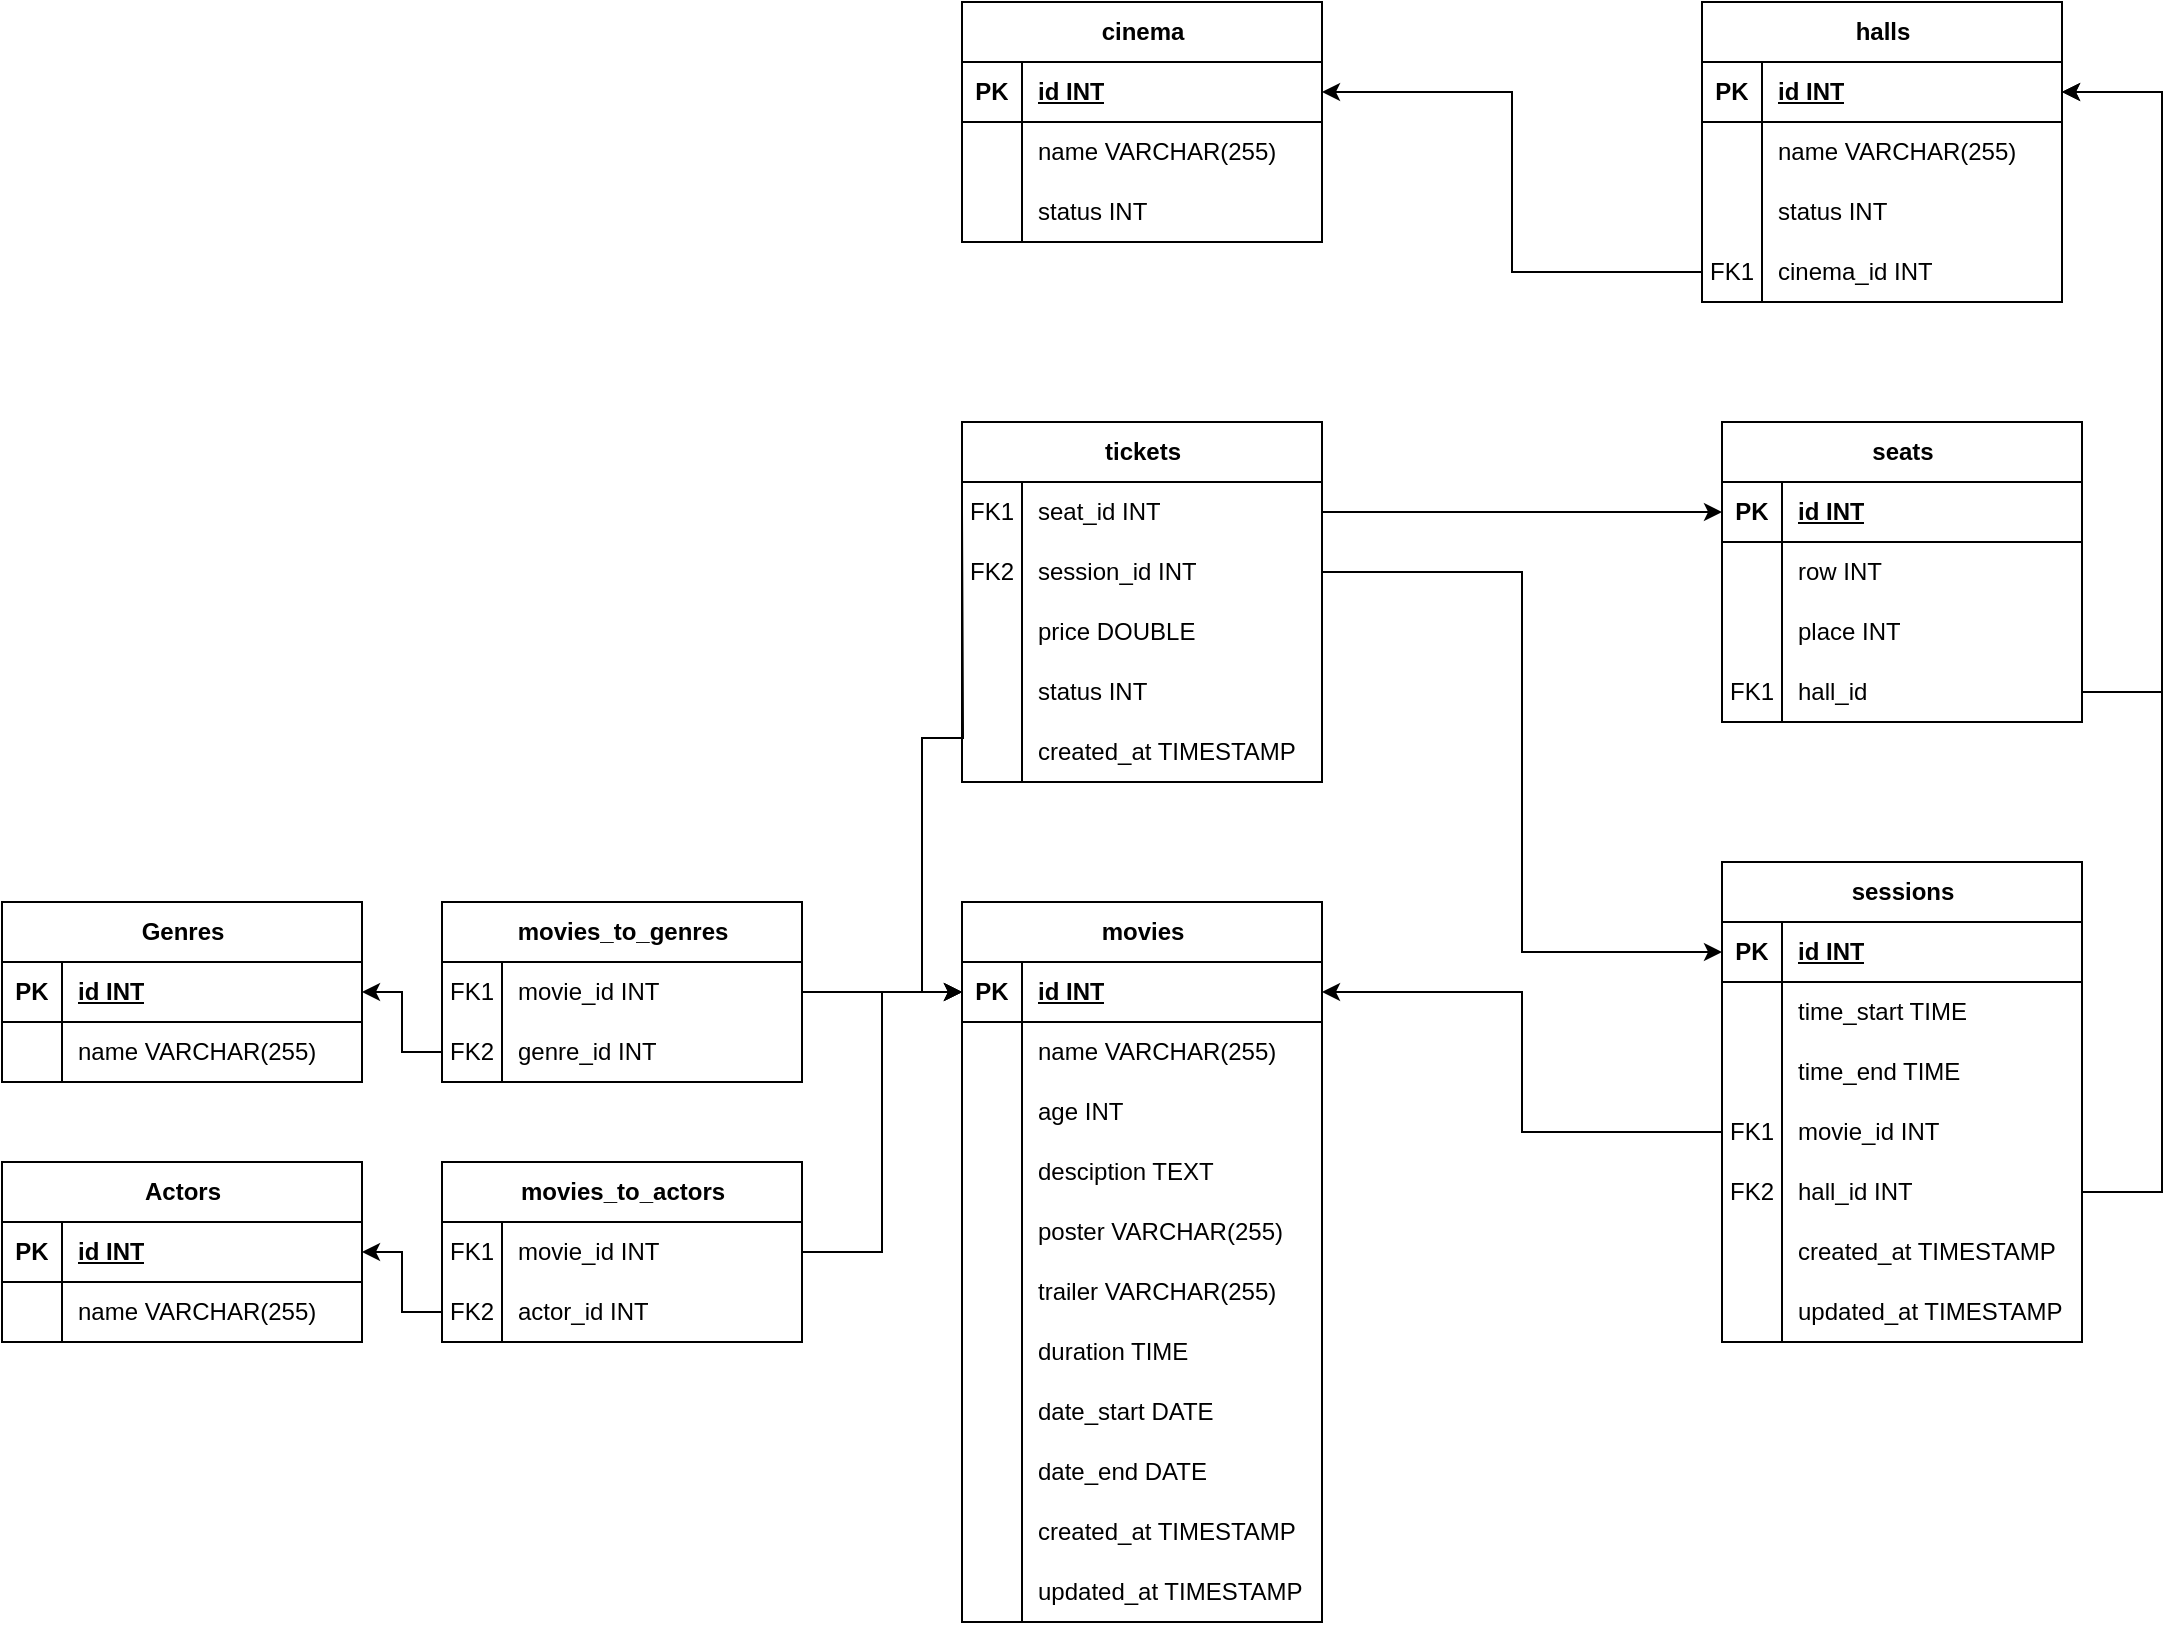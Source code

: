 <mxfile version="21.7.5" type="device">
  <diagram name="Страница 1" id="H0pxvTWZr0p7BJAflGOm">
    <mxGraphModel dx="2803" dy="688" grid="1" gridSize="10" guides="1" tooltips="1" connect="1" arrows="1" fold="1" page="1" pageScale="1" pageWidth="827" pageHeight="1169" math="0" shadow="0">
      <root>
        <mxCell id="0" />
        <mxCell id="1" parent="0" />
        <mxCell id="AHKOLOfcqZl4ls8U4a3l-12" value="movies" style="shape=table;startSize=30;container=1;collapsible=1;childLayout=tableLayout;fixedRows=1;rowLines=0;fontStyle=1;align=center;resizeLast=1;html=1;" parent="1" vertex="1">
          <mxGeometry x="-530" y="500" width="180" height="360" as="geometry" />
        </mxCell>
        <mxCell id="AHKOLOfcqZl4ls8U4a3l-13" value="" style="shape=tableRow;horizontal=0;startSize=0;swimlaneHead=0;swimlaneBody=0;fillColor=none;collapsible=0;dropTarget=0;points=[[0,0.5],[1,0.5]];portConstraint=eastwest;top=0;left=0;right=0;bottom=1;" parent="AHKOLOfcqZl4ls8U4a3l-12" vertex="1">
          <mxGeometry y="30" width="180" height="30" as="geometry" />
        </mxCell>
        <mxCell id="AHKOLOfcqZl4ls8U4a3l-14" value="PK" style="shape=partialRectangle;connectable=0;fillColor=none;top=0;left=0;bottom=0;right=0;fontStyle=1;overflow=hidden;whiteSpace=wrap;html=1;" parent="AHKOLOfcqZl4ls8U4a3l-13" vertex="1">
          <mxGeometry width="30" height="30" as="geometry">
            <mxRectangle width="30" height="30" as="alternateBounds" />
          </mxGeometry>
        </mxCell>
        <mxCell id="AHKOLOfcqZl4ls8U4a3l-15" value="id&amp;nbsp;INT" style="shape=partialRectangle;connectable=0;fillColor=none;top=0;left=0;bottom=0;right=0;align=left;spacingLeft=6;fontStyle=5;overflow=hidden;whiteSpace=wrap;html=1;" parent="AHKOLOfcqZl4ls8U4a3l-13" vertex="1">
          <mxGeometry x="30" width="150" height="30" as="geometry">
            <mxRectangle width="150" height="30" as="alternateBounds" />
          </mxGeometry>
        </mxCell>
        <mxCell id="AHKOLOfcqZl4ls8U4a3l-16" value="" style="shape=tableRow;horizontal=0;startSize=0;swimlaneHead=0;swimlaneBody=0;fillColor=none;collapsible=0;dropTarget=0;points=[[0,0.5],[1,0.5]];portConstraint=eastwest;top=0;left=0;right=0;bottom=0;" parent="AHKOLOfcqZl4ls8U4a3l-12" vertex="1">
          <mxGeometry y="60" width="180" height="30" as="geometry" />
        </mxCell>
        <mxCell id="AHKOLOfcqZl4ls8U4a3l-17" value="" style="shape=partialRectangle;connectable=0;fillColor=none;top=0;left=0;bottom=0;right=0;editable=1;overflow=hidden;whiteSpace=wrap;html=1;" parent="AHKOLOfcqZl4ls8U4a3l-16" vertex="1">
          <mxGeometry width="30" height="30" as="geometry">
            <mxRectangle width="30" height="30" as="alternateBounds" />
          </mxGeometry>
        </mxCell>
        <mxCell id="AHKOLOfcqZl4ls8U4a3l-18" value="name VARCHAR(255)" style="shape=partialRectangle;connectable=0;fillColor=none;top=0;left=0;bottom=0;right=0;align=left;spacingLeft=6;overflow=hidden;whiteSpace=wrap;html=1;" parent="AHKOLOfcqZl4ls8U4a3l-16" vertex="1">
          <mxGeometry x="30" width="150" height="30" as="geometry">
            <mxRectangle width="150" height="30" as="alternateBounds" />
          </mxGeometry>
        </mxCell>
        <mxCell id="AHKOLOfcqZl4ls8U4a3l-217" value="" style="shape=tableRow;horizontal=0;startSize=0;swimlaneHead=0;swimlaneBody=0;fillColor=none;collapsible=0;dropTarget=0;points=[[0,0.5],[1,0.5]];portConstraint=eastwest;top=0;left=0;right=0;bottom=0;" parent="AHKOLOfcqZl4ls8U4a3l-12" vertex="1">
          <mxGeometry y="90" width="180" height="30" as="geometry" />
        </mxCell>
        <mxCell id="AHKOLOfcqZl4ls8U4a3l-218" value="" style="shape=partialRectangle;connectable=0;fillColor=none;top=0;left=0;bottom=0;right=0;editable=1;overflow=hidden;whiteSpace=wrap;html=1;" parent="AHKOLOfcqZl4ls8U4a3l-217" vertex="1">
          <mxGeometry width="30" height="30" as="geometry">
            <mxRectangle width="30" height="30" as="alternateBounds" />
          </mxGeometry>
        </mxCell>
        <mxCell id="AHKOLOfcqZl4ls8U4a3l-219" value="age INT" style="shape=partialRectangle;connectable=0;fillColor=none;top=0;left=0;bottom=0;right=0;align=left;spacingLeft=6;overflow=hidden;whiteSpace=wrap;html=1;" parent="AHKOLOfcqZl4ls8U4a3l-217" vertex="1">
          <mxGeometry x="30" width="150" height="30" as="geometry">
            <mxRectangle width="150" height="30" as="alternateBounds" />
          </mxGeometry>
        </mxCell>
        <mxCell id="AHKOLOfcqZl4ls8U4a3l-19" value="" style="shape=tableRow;horizontal=0;startSize=0;swimlaneHead=0;swimlaneBody=0;fillColor=none;collapsible=0;dropTarget=0;points=[[0,0.5],[1,0.5]];portConstraint=eastwest;top=0;left=0;right=0;bottom=0;" parent="AHKOLOfcqZl4ls8U4a3l-12" vertex="1">
          <mxGeometry y="120" width="180" height="30" as="geometry" />
        </mxCell>
        <mxCell id="AHKOLOfcqZl4ls8U4a3l-20" value="" style="shape=partialRectangle;connectable=0;fillColor=none;top=0;left=0;bottom=0;right=0;editable=1;overflow=hidden;whiteSpace=wrap;html=1;" parent="AHKOLOfcqZl4ls8U4a3l-19" vertex="1">
          <mxGeometry width="30" height="30" as="geometry">
            <mxRectangle width="30" height="30" as="alternateBounds" />
          </mxGeometry>
        </mxCell>
        <mxCell id="AHKOLOfcqZl4ls8U4a3l-21" value="desciption TEXT" style="shape=partialRectangle;connectable=0;fillColor=none;top=0;left=0;bottom=0;right=0;align=left;spacingLeft=6;overflow=hidden;whiteSpace=wrap;html=1;" parent="AHKOLOfcqZl4ls8U4a3l-19" vertex="1">
          <mxGeometry x="30" width="150" height="30" as="geometry">
            <mxRectangle width="150" height="30" as="alternateBounds" />
          </mxGeometry>
        </mxCell>
        <mxCell id="AHKOLOfcqZl4ls8U4a3l-326" value="" style="shape=tableRow;horizontal=0;startSize=0;swimlaneHead=0;swimlaneBody=0;fillColor=none;collapsible=0;dropTarget=0;points=[[0,0.5],[1,0.5]];portConstraint=eastwest;top=0;left=0;right=0;bottom=0;" parent="AHKOLOfcqZl4ls8U4a3l-12" vertex="1">
          <mxGeometry y="150" width="180" height="30" as="geometry" />
        </mxCell>
        <mxCell id="AHKOLOfcqZl4ls8U4a3l-327" value="" style="shape=partialRectangle;connectable=0;fillColor=none;top=0;left=0;bottom=0;right=0;editable=1;overflow=hidden;whiteSpace=wrap;html=1;" parent="AHKOLOfcqZl4ls8U4a3l-326" vertex="1">
          <mxGeometry width="30" height="30" as="geometry">
            <mxRectangle width="30" height="30" as="alternateBounds" />
          </mxGeometry>
        </mxCell>
        <mxCell id="AHKOLOfcqZl4ls8U4a3l-328" value="poster VARCHAR(255)" style="shape=partialRectangle;connectable=0;fillColor=none;top=0;left=0;bottom=0;right=0;align=left;spacingLeft=6;overflow=hidden;whiteSpace=wrap;html=1;" parent="AHKOLOfcqZl4ls8U4a3l-326" vertex="1">
          <mxGeometry x="30" width="150" height="30" as="geometry">
            <mxRectangle width="150" height="30" as="alternateBounds" />
          </mxGeometry>
        </mxCell>
        <mxCell id="AHKOLOfcqZl4ls8U4a3l-329" value="" style="shape=tableRow;horizontal=0;startSize=0;swimlaneHead=0;swimlaneBody=0;fillColor=none;collapsible=0;dropTarget=0;points=[[0,0.5],[1,0.5]];portConstraint=eastwest;top=0;left=0;right=0;bottom=0;" parent="AHKOLOfcqZl4ls8U4a3l-12" vertex="1">
          <mxGeometry y="180" width="180" height="30" as="geometry" />
        </mxCell>
        <mxCell id="AHKOLOfcqZl4ls8U4a3l-330" value="" style="shape=partialRectangle;connectable=0;fillColor=none;top=0;left=0;bottom=0;right=0;editable=1;overflow=hidden;whiteSpace=wrap;html=1;" parent="AHKOLOfcqZl4ls8U4a3l-329" vertex="1">
          <mxGeometry width="30" height="30" as="geometry">
            <mxRectangle width="30" height="30" as="alternateBounds" />
          </mxGeometry>
        </mxCell>
        <mxCell id="AHKOLOfcqZl4ls8U4a3l-331" value="trailer VARCHAR(255)" style="shape=partialRectangle;connectable=0;fillColor=none;top=0;left=0;bottom=0;right=0;align=left;spacingLeft=6;overflow=hidden;whiteSpace=wrap;html=1;" parent="AHKOLOfcqZl4ls8U4a3l-329" vertex="1">
          <mxGeometry x="30" width="150" height="30" as="geometry">
            <mxRectangle width="150" height="30" as="alternateBounds" />
          </mxGeometry>
        </mxCell>
        <mxCell id="AHKOLOfcqZl4ls8U4a3l-116" value="" style="shape=tableRow;horizontal=0;startSize=0;swimlaneHead=0;swimlaneBody=0;fillColor=none;collapsible=0;dropTarget=0;points=[[0,0.5],[1,0.5]];portConstraint=eastwest;top=0;left=0;right=0;bottom=0;" parent="AHKOLOfcqZl4ls8U4a3l-12" vertex="1">
          <mxGeometry y="210" width="180" height="30" as="geometry" />
        </mxCell>
        <mxCell id="AHKOLOfcqZl4ls8U4a3l-117" value="" style="shape=partialRectangle;connectable=0;fillColor=none;top=0;left=0;bottom=0;right=0;editable=1;overflow=hidden;whiteSpace=wrap;html=1;" parent="AHKOLOfcqZl4ls8U4a3l-116" vertex="1">
          <mxGeometry width="30" height="30" as="geometry">
            <mxRectangle width="30" height="30" as="alternateBounds" />
          </mxGeometry>
        </mxCell>
        <mxCell id="AHKOLOfcqZl4ls8U4a3l-118" value="duration TIME" style="shape=partialRectangle;connectable=0;fillColor=none;top=0;left=0;bottom=0;right=0;align=left;spacingLeft=6;overflow=hidden;whiteSpace=wrap;html=1;" parent="AHKOLOfcqZl4ls8U4a3l-116" vertex="1">
          <mxGeometry x="30" width="150" height="30" as="geometry">
            <mxRectangle width="150" height="30" as="alternateBounds" />
          </mxGeometry>
        </mxCell>
        <mxCell id="AHKOLOfcqZl4ls8U4a3l-119" value="" style="shape=tableRow;horizontal=0;startSize=0;swimlaneHead=0;swimlaneBody=0;fillColor=none;collapsible=0;dropTarget=0;points=[[0,0.5],[1,0.5]];portConstraint=eastwest;top=0;left=0;right=0;bottom=0;" parent="AHKOLOfcqZl4ls8U4a3l-12" vertex="1">
          <mxGeometry y="240" width="180" height="30" as="geometry" />
        </mxCell>
        <mxCell id="AHKOLOfcqZl4ls8U4a3l-120" value="" style="shape=partialRectangle;connectable=0;fillColor=none;top=0;left=0;bottom=0;right=0;editable=1;overflow=hidden;whiteSpace=wrap;html=1;" parent="AHKOLOfcqZl4ls8U4a3l-119" vertex="1">
          <mxGeometry width="30" height="30" as="geometry">
            <mxRectangle width="30" height="30" as="alternateBounds" />
          </mxGeometry>
        </mxCell>
        <mxCell id="AHKOLOfcqZl4ls8U4a3l-121" value="date_start DATE" style="shape=partialRectangle;connectable=0;fillColor=none;top=0;left=0;bottom=0;right=0;align=left;spacingLeft=6;overflow=hidden;whiteSpace=wrap;html=1;" parent="AHKOLOfcqZl4ls8U4a3l-119" vertex="1">
          <mxGeometry x="30" width="150" height="30" as="geometry">
            <mxRectangle width="150" height="30" as="alternateBounds" />
          </mxGeometry>
        </mxCell>
        <mxCell id="AHKOLOfcqZl4ls8U4a3l-180" value="" style="shape=tableRow;horizontal=0;startSize=0;swimlaneHead=0;swimlaneBody=0;fillColor=none;collapsible=0;dropTarget=0;points=[[0,0.5],[1,0.5]];portConstraint=eastwest;top=0;left=0;right=0;bottom=0;" parent="AHKOLOfcqZl4ls8U4a3l-12" vertex="1">
          <mxGeometry y="270" width="180" height="30" as="geometry" />
        </mxCell>
        <mxCell id="AHKOLOfcqZl4ls8U4a3l-181" value="" style="shape=partialRectangle;connectable=0;fillColor=none;top=0;left=0;bottom=0;right=0;editable=1;overflow=hidden;whiteSpace=wrap;html=1;" parent="AHKOLOfcqZl4ls8U4a3l-180" vertex="1">
          <mxGeometry width="30" height="30" as="geometry">
            <mxRectangle width="30" height="30" as="alternateBounds" />
          </mxGeometry>
        </mxCell>
        <mxCell id="AHKOLOfcqZl4ls8U4a3l-182" value="date_end DATE" style="shape=partialRectangle;connectable=0;fillColor=none;top=0;left=0;bottom=0;right=0;align=left;spacingLeft=6;overflow=hidden;whiteSpace=wrap;html=1;" parent="AHKOLOfcqZl4ls8U4a3l-180" vertex="1">
          <mxGeometry x="30" width="150" height="30" as="geometry">
            <mxRectangle width="150" height="30" as="alternateBounds" />
          </mxGeometry>
        </mxCell>
        <mxCell id="AHKOLOfcqZl4ls8U4a3l-255" value="" style="shape=tableRow;horizontal=0;startSize=0;swimlaneHead=0;swimlaneBody=0;fillColor=none;collapsible=0;dropTarget=0;points=[[0,0.5],[1,0.5]];portConstraint=eastwest;top=0;left=0;right=0;bottom=0;" parent="AHKOLOfcqZl4ls8U4a3l-12" vertex="1">
          <mxGeometry y="300" width="180" height="30" as="geometry" />
        </mxCell>
        <mxCell id="AHKOLOfcqZl4ls8U4a3l-256" value="" style="shape=partialRectangle;connectable=0;fillColor=none;top=0;left=0;bottom=0;right=0;editable=1;overflow=hidden;whiteSpace=wrap;html=1;" parent="AHKOLOfcqZl4ls8U4a3l-255" vertex="1">
          <mxGeometry width="30" height="30" as="geometry">
            <mxRectangle width="30" height="30" as="alternateBounds" />
          </mxGeometry>
        </mxCell>
        <mxCell id="AHKOLOfcqZl4ls8U4a3l-257" value="created_at TIMESTAMP" style="shape=partialRectangle;connectable=0;fillColor=none;top=0;left=0;bottom=0;right=0;align=left;spacingLeft=6;overflow=hidden;whiteSpace=wrap;html=1;" parent="AHKOLOfcqZl4ls8U4a3l-255" vertex="1">
          <mxGeometry x="30" width="150" height="30" as="geometry">
            <mxRectangle width="150" height="30" as="alternateBounds" />
          </mxGeometry>
        </mxCell>
        <mxCell id="AHKOLOfcqZl4ls8U4a3l-258" value="" style="shape=tableRow;horizontal=0;startSize=0;swimlaneHead=0;swimlaneBody=0;fillColor=none;collapsible=0;dropTarget=0;points=[[0,0.5],[1,0.5]];portConstraint=eastwest;top=0;left=0;right=0;bottom=0;" parent="AHKOLOfcqZl4ls8U4a3l-12" vertex="1">
          <mxGeometry y="330" width="180" height="30" as="geometry" />
        </mxCell>
        <mxCell id="AHKOLOfcqZl4ls8U4a3l-259" value="" style="shape=partialRectangle;connectable=0;fillColor=none;top=0;left=0;bottom=0;right=0;editable=1;overflow=hidden;whiteSpace=wrap;html=1;" parent="AHKOLOfcqZl4ls8U4a3l-258" vertex="1">
          <mxGeometry width="30" height="30" as="geometry">
            <mxRectangle width="30" height="30" as="alternateBounds" />
          </mxGeometry>
        </mxCell>
        <mxCell id="AHKOLOfcqZl4ls8U4a3l-260" value="updated_at TIMESTAMP" style="shape=partialRectangle;connectable=0;fillColor=none;top=0;left=0;bottom=0;right=0;align=left;spacingLeft=6;overflow=hidden;whiteSpace=wrap;html=1;" parent="AHKOLOfcqZl4ls8U4a3l-258" vertex="1">
          <mxGeometry x="30" width="150" height="30" as="geometry">
            <mxRectangle width="150" height="30" as="alternateBounds" />
          </mxGeometry>
        </mxCell>
        <mxCell id="AHKOLOfcqZl4ls8U4a3l-41" value="halls" style="shape=table;startSize=30;container=1;collapsible=1;childLayout=tableLayout;fixedRows=1;rowLines=0;fontStyle=1;align=center;resizeLast=1;html=1;" parent="1" vertex="1">
          <mxGeometry x="-160" y="50" width="180" height="150" as="geometry">
            <mxRectangle x="240" y="70" width="70" height="30" as="alternateBounds" />
          </mxGeometry>
        </mxCell>
        <mxCell id="AHKOLOfcqZl4ls8U4a3l-42" value="" style="shape=tableRow;horizontal=0;startSize=0;swimlaneHead=0;swimlaneBody=0;fillColor=none;collapsible=0;dropTarget=0;points=[[0,0.5],[1,0.5]];portConstraint=eastwest;top=0;left=0;right=0;bottom=1;" parent="AHKOLOfcqZl4ls8U4a3l-41" vertex="1">
          <mxGeometry y="30" width="180" height="30" as="geometry" />
        </mxCell>
        <mxCell id="AHKOLOfcqZl4ls8U4a3l-43" value="PK" style="shape=partialRectangle;connectable=0;fillColor=none;top=0;left=0;bottom=0;right=0;fontStyle=1;overflow=hidden;whiteSpace=wrap;html=1;" parent="AHKOLOfcqZl4ls8U4a3l-42" vertex="1">
          <mxGeometry width="30" height="30" as="geometry">
            <mxRectangle width="30" height="30" as="alternateBounds" />
          </mxGeometry>
        </mxCell>
        <mxCell id="AHKOLOfcqZl4ls8U4a3l-44" value="id&amp;nbsp;INT" style="shape=partialRectangle;connectable=0;fillColor=none;top=0;left=0;bottom=0;right=0;align=left;spacingLeft=6;fontStyle=5;overflow=hidden;whiteSpace=wrap;html=1;" parent="AHKOLOfcqZl4ls8U4a3l-42" vertex="1">
          <mxGeometry x="30" width="150" height="30" as="geometry">
            <mxRectangle width="150" height="30" as="alternateBounds" />
          </mxGeometry>
        </mxCell>
        <mxCell id="AHKOLOfcqZl4ls8U4a3l-45" value="" style="shape=tableRow;horizontal=0;startSize=0;swimlaneHead=0;swimlaneBody=0;fillColor=none;collapsible=0;dropTarget=0;points=[[0,0.5],[1,0.5]];portConstraint=eastwest;top=0;left=0;right=0;bottom=0;" parent="AHKOLOfcqZl4ls8U4a3l-41" vertex="1">
          <mxGeometry y="60" width="180" height="30" as="geometry" />
        </mxCell>
        <mxCell id="AHKOLOfcqZl4ls8U4a3l-46" value="" style="shape=partialRectangle;connectable=0;fillColor=none;top=0;left=0;bottom=0;right=0;editable=1;overflow=hidden;whiteSpace=wrap;html=1;" parent="AHKOLOfcqZl4ls8U4a3l-45" vertex="1">
          <mxGeometry width="30" height="30" as="geometry">
            <mxRectangle width="30" height="30" as="alternateBounds" />
          </mxGeometry>
        </mxCell>
        <mxCell id="AHKOLOfcqZl4ls8U4a3l-47" value="name VARCHAR(255)" style="shape=partialRectangle;connectable=0;fillColor=none;top=0;left=0;bottom=0;right=0;align=left;spacingLeft=6;overflow=hidden;whiteSpace=wrap;html=1;" parent="AHKOLOfcqZl4ls8U4a3l-45" vertex="1">
          <mxGeometry x="30" width="150" height="30" as="geometry">
            <mxRectangle width="150" height="30" as="alternateBounds" />
          </mxGeometry>
        </mxCell>
        <mxCell id="AHKOLOfcqZl4ls8U4a3l-220" value="" style="shape=tableRow;horizontal=0;startSize=0;swimlaneHead=0;swimlaneBody=0;fillColor=none;collapsible=0;dropTarget=0;points=[[0,0.5],[1,0.5]];portConstraint=eastwest;top=0;left=0;right=0;bottom=0;" parent="AHKOLOfcqZl4ls8U4a3l-41" vertex="1">
          <mxGeometry y="90" width="180" height="30" as="geometry" />
        </mxCell>
        <mxCell id="AHKOLOfcqZl4ls8U4a3l-221" value="" style="shape=partialRectangle;connectable=0;fillColor=none;top=0;left=0;bottom=0;right=0;editable=1;overflow=hidden;whiteSpace=wrap;html=1;" parent="AHKOLOfcqZl4ls8U4a3l-220" vertex="1">
          <mxGeometry width="30" height="30" as="geometry">
            <mxRectangle width="30" height="30" as="alternateBounds" />
          </mxGeometry>
        </mxCell>
        <mxCell id="AHKOLOfcqZl4ls8U4a3l-222" value="status INT" style="shape=partialRectangle;connectable=0;fillColor=none;top=0;left=0;bottom=0;right=0;align=left;spacingLeft=6;overflow=hidden;whiteSpace=wrap;html=1;" parent="AHKOLOfcqZl4ls8U4a3l-220" vertex="1">
          <mxGeometry x="30" width="150" height="30" as="geometry">
            <mxRectangle width="150" height="30" as="alternateBounds" />
          </mxGeometry>
        </mxCell>
        <mxCell id="AHKOLOfcqZl4ls8U4a3l-101" value="" style="shape=tableRow;horizontal=0;startSize=0;swimlaneHead=0;swimlaneBody=0;fillColor=none;collapsible=0;dropTarget=0;points=[[0,0.5],[1,0.5]];portConstraint=eastwest;top=0;left=0;right=0;bottom=0;" parent="AHKOLOfcqZl4ls8U4a3l-41" vertex="1">
          <mxGeometry y="120" width="180" height="30" as="geometry" />
        </mxCell>
        <mxCell id="AHKOLOfcqZl4ls8U4a3l-102" value="FK1" style="shape=partialRectangle;connectable=0;fillColor=none;top=0;left=0;bottom=0;right=0;editable=1;overflow=hidden;whiteSpace=wrap;html=1;" parent="AHKOLOfcqZl4ls8U4a3l-101" vertex="1">
          <mxGeometry width="30" height="30" as="geometry">
            <mxRectangle width="30" height="30" as="alternateBounds" />
          </mxGeometry>
        </mxCell>
        <mxCell id="AHKOLOfcqZl4ls8U4a3l-103" value="cinema_id INT" style="shape=partialRectangle;connectable=0;fillColor=none;top=0;left=0;bottom=0;right=0;align=left;spacingLeft=6;overflow=hidden;whiteSpace=wrap;html=1;" parent="AHKOLOfcqZl4ls8U4a3l-101" vertex="1">
          <mxGeometry x="30" width="150" height="30" as="geometry">
            <mxRectangle width="150" height="30" as="alternateBounds" />
          </mxGeometry>
        </mxCell>
        <mxCell id="AHKOLOfcqZl4ls8U4a3l-51" value="sessions" style="shape=table;startSize=30;container=1;collapsible=1;childLayout=tableLayout;fixedRows=1;rowLines=0;fontStyle=1;align=center;resizeLast=1;html=1;" parent="1" vertex="1">
          <mxGeometry x="-150" y="480" width="180" height="240" as="geometry" />
        </mxCell>
        <mxCell id="AHKOLOfcqZl4ls8U4a3l-52" value="" style="shape=tableRow;horizontal=0;startSize=0;swimlaneHead=0;swimlaneBody=0;fillColor=none;collapsible=0;dropTarget=0;points=[[0,0.5],[1,0.5]];portConstraint=eastwest;top=0;left=0;right=0;bottom=1;" parent="AHKOLOfcqZl4ls8U4a3l-51" vertex="1">
          <mxGeometry y="30" width="180" height="30" as="geometry" />
        </mxCell>
        <mxCell id="AHKOLOfcqZl4ls8U4a3l-53" value="PK" style="shape=partialRectangle;connectable=0;fillColor=none;top=0;left=0;bottom=0;right=0;fontStyle=1;overflow=hidden;whiteSpace=wrap;html=1;" parent="AHKOLOfcqZl4ls8U4a3l-52" vertex="1">
          <mxGeometry width="30" height="30" as="geometry">
            <mxRectangle width="30" height="30" as="alternateBounds" />
          </mxGeometry>
        </mxCell>
        <mxCell id="AHKOLOfcqZl4ls8U4a3l-54" value="id&amp;nbsp;INT" style="shape=partialRectangle;connectable=0;fillColor=none;top=0;left=0;bottom=0;right=0;align=left;spacingLeft=6;fontStyle=5;overflow=hidden;whiteSpace=wrap;html=1;" parent="AHKOLOfcqZl4ls8U4a3l-52" vertex="1">
          <mxGeometry x="30" width="150" height="30" as="geometry">
            <mxRectangle width="150" height="30" as="alternateBounds" />
          </mxGeometry>
        </mxCell>
        <mxCell id="AHKOLOfcqZl4ls8U4a3l-75" value="" style="shape=tableRow;horizontal=0;startSize=0;swimlaneHead=0;swimlaneBody=0;fillColor=none;collapsible=0;dropTarget=0;points=[[0,0.5],[1,0.5]];portConstraint=eastwest;top=0;left=0;right=0;bottom=0;" parent="AHKOLOfcqZl4ls8U4a3l-51" vertex="1">
          <mxGeometry y="60" width="180" height="30" as="geometry" />
        </mxCell>
        <mxCell id="AHKOLOfcqZl4ls8U4a3l-76" value="" style="shape=partialRectangle;connectable=0;fillColor=none;top=0;left=0;bottom=0;right=0;editable=1;overflow=hidden;whiteSpace=wrap;html=1;" parent="AHKOLOfcqZl4ls8U4a3l-75" vertex="1">
          <mxGeometry width="30" height="30" as="geometry">
            <mxRectangle width="30" height="30" as="alternateBounds" />
          </mxGeometry>
        </mxCell>
        <mxCell id="AHKOLOfcqZl4ls8U4a3l-77" value="time_start TIME" style="shape=partialRectangle;connectable=0;fillColor=none;top=0;left=0;bottom=0;right=0;align=left;spacingLeft=6;overflow=hidden;whiteSpace=wrap;html=1;" parent="AHKOLOfcqZl4ls8U4a3l-75" vertex="1">
          <mxGeometry x="30" width="150" height="30" as="geometry">
            <mxRectangle width="150" height="30" as="alternateBounds" />
          </mxGeometry>
        </mxCell>
        <mxCell id="AHKOLOfcqZl4ls8U4a3l-78" value="" style="shape=tableRow;horizontal=0;startSize=0;swimlaneHead=0;swimlaneBody=0;fillColor=none;collapsible=0;dropTarget=0;points=[[0,0.5],[1,0.5]];portConstraint=eastwest;top=0;left=0;right=0;bottom=0;" parent="AHKOLOfcqZl4ls8U4a3l-51" vertex="1">
          <mxGeometry y="90" width="180" height="30" as="geometry" />
        </mxCell>
        <mxCell id="AHKOLOfcqZl4ls8U4a3l-79" value="" style="shape=partialRectangle;connectable=0;fillColor=none;top=0;left=0;bottom=0;right=0;editable=1;overflow=hidden;whiteSpace=wrap;html=1;" parent="AHKOLOfcqZl4ls8U4a3l-78" vertex="1">
          <mxGeometry width="30" height="30" as="geometry">
            <mxRectangle width="30" height="30" as="alternateBounds" />
          </mxGeometry>
        </mxCell>
        <mxCell id="AHKOLOfcqZl4ls8U4a3l-80" value="time_end TIME" style="shape=partialRectangle;connectable=0;fillColor=none;top=0;left=0;bottom=0;right=0;align=left;spacingLeft=6;overflow=hidden;whiteSpace=wrap;html=1;" parent="AHKOLOfcqZl4ls8U4a3l-78" vertex="1">
          <mxGeometry x="30" width="150" height="30" as="geometry">
            <mxRectangle width="150" height="30" as="alternateBounds" />
          </mxGeometry>
        </mxCell>
        <mxCell id="AHKOLOfcqZl4ls8U4a3l-186" value="" style="shape=tableRow;horizontal=0;startSize=0;swimlaneHead=0;swimlaneBody=0;fillColor=none;collapsible=0;dropTarget=0;points=[[0,0.5],[1,0.5]];portConstraint=eastwest;top=0;left=0;right=0;bottom=0;" parent="AHKOLOfcqZl4ls8U4a3l-51" vertex="1">
          <mxGeometry y="120" width="180" height="30" as="geometry" />
        </mxCell>
        <mxCell id="AHKOLOfcqZl4ls8U4a3l-187" value="FK1" style="shape=partialRectangle;connectable=0;fillColor=none;top=0;left=0;bottom=0;right=0;editable=1;overflow=hidden;whiteSpace=wrap;html=1;" parent="AHKOLOfcqZl4ls8U4a3l-186" vertex="1">
          <mxGeometry width="30" height="30" as="geometry">
            <mxRectangle width="30" height="30" as="alternateBounds" />
          </mxGeometry>
        </mxCell>
        <mxCell id="AHKOLOfcqZl4ls8U4a3l-188" value="movie_id INT" style="shape=partialRectangle;connectable=0;fillColor=none;top=0;left=0;bottom=0;right=0;align=left;spacingLeft=6;overflow=hidden;whiteSpace=wrap;html=1;" parent="AHKOLOfcqZl4ls8U4a3l-186" vertex="1">
          <mxGeometry x="30" width="150" height="30" as="geometry">
            <mxRectangle width="150" height="30" as="alternateBounds" />
          </mxGeometry>
        </mxCell>
        <mxCell id="AHKOLOfcqZl4ls8U4a3l-199" value="" style="shape=tableRow;horizontal=0;startSize=0;swimlaneHead=0;swimlaneBody=0;fillColor=none;collapsible=0;dropTarget=0;points=[[0,0.5],[1,0.5]];portConstraint=eastwest;top=0;left=0;right=0;bottom=0;" parent="AHKOLOfcqZl4ls8U4a3l-51" vertex="1">
          <mxGeometry y="150" width="180" height="30" as="geometry" />
        </mxCell>
        <mxCell id="AHKOLOfcqZl4ls8U4a3l-200" value="FK2" style="shape=partialRectangle;connectable=0;fillColor=none;top=0;left=0;bottom=0;right=0;editable=1;overflow=hidden;whiteSpace=wrap;html=1;" parent="AHKOLOfcqZl4ls8U4a3l-199" vertex="1">
          <mxGeometry width="30" height="30" as="geometry">
            <mxRectangle width="30" height="30" as="alternateBounds" />
          </mxGeometry>
        </mxCell>
        <mxCell id="AHKOLOfcqZl4ls8U4a3l-201" value="hall_id INT" style="shape=partialRectangle;connectable=0;fillColor=none;top=0;left=0;bottom=0;right=0;align=left;spacingLeft=6;overflow=hidden;whiteSpace=wrap;html=1;" parent="AHKOLOfcqZl4ls8U4a3l-199" vertex="1">
          <mxGeometry x="30" width="150" height="30" as="geometry">
            <mxRectangle width="150" height="30" as="alternateBounds" />
          </mxGeometry>
        </mxCell>
        <mxCell id="AHKOLOfcqZl4ls8U4a3l-249" value="" style="shape=tableRow;horizontal=0;startSize=0;swimlaneHead=0;swimlaneBody=0;fillColor=none;collapsible=0;dropTarget=0;points=[[0,0.5],[1,0.5]];portConstraint=eastwest;top=0;left=0;right=0;bottom=0;" parent="AHKOLOfcqZl4ls8U4a3l-51" vertex="1">
          <mxGeometry y="180" width="180" height="30" as="geometry" />
        </mxCell>
        <mxCell id="AHKOLOfcqZl4ls8U4a3l-250" value="" style="shape=partialRectangle;connectable=0;fillColor=none;top=0;left=0;bottom=0;right=0;editable=1;overflow=hidden;whiteSpace=wrap;html=1;" parent="AHKOLOfcqZl4ls8U4a3l-249" vertex="1">
          <mxGeometry width="30" height="30" as="geometry">
            <mxRectangle width="30" height="30" as="alternateBounds" />
          </mxGeometry>
        </mxCell>
        <mxCell id="AHKOLOfcqZl4ls8U4a3l-251" value="created_at TIMESTAMP" style="shape=partialRectangle;connectable=0;fillColor=none;top=0;left=0;bottom=0;right=0;align=left;spacingLeft=6;overflow=hidden;whiteSpace=wrap;html=1;" parent="AHKOLOfcqZl4ls8U4a3l-249" vertex="1">
          <mxGeometry x="30" width="150" height="30" as="geometry">
            <mxRectangle width="150" height="30" as="alternateBounds" />
          </mxGeometry>
        </mxCell>
        <mxCell id="AHKOLOfcqZl4ls8U4a3l-252" value="" style="shape=tableRow;horizontal=0;startSize=0;swimlaneHead=0;swimlaneBody=0;fillColor=none;collapsible=0;dropTarget=0;points=[[0,0.5],[1,0.5]];portConstraint=eastwest;top=0;left=0;right=0;bottom=0;" parent="AHKOLOfcqZl4ls8U4a3l-51" vertex="1">
          <mxGeometry y="210" width="180" height="30" as="geometry" />
        </mxCell>
        <mxCell id="AHKOLOfcqZl4ls8U4a3l-253" value="" style="shape=partialRectangle;connectable=0;fillColor=none;top=0;left=0;bottom=0;right=0;editable=1;overflow=hidden;whiteSpace=wrap;html=1;" parent="AHKOLOfcqZl4ls8U4a3l-252" vertex="1">
          <mxGeometry width="30" height="30" as="geometry">
            <mxRectangle width="30" height="30" as="alternateBounds" />
          </mxGeometry>
        </mxCell>
        <mxCell id="AHKOLOfcqZl4ls8U4a3l-254" value="updated_at TIMESTAMP" style="shape=partialRectangle;connectable=0;fillColor=none;top=0;left=0;bottom=0;right=0;align=left;spacingLeft=6;overflow=hidden;whiteSpace=wrap;html=1;" parent="AHKOLOfcqZl4ls8U4a3l-252" vertex="1">
          <mxGeometry x="30" width="150" height="30" as="geometry">
            <mxRectangle width="150" height="30" as="alternateBounds" />
          </mxGeometry>
        </mxCell>
        <mxCell id="AHKOLOfcqZl4ls8U4a3l-58" value="cinema" style="shape=table;startSize=30;container=1;collapsible=1;childLayout=tableLayout;fixedRows=1;rowLines=0;fontStyle=1;align=center;resizeLast=1;html=1;" parent="1" vertex="1">
          <mxGeometry x="-530" y="50" width="180" height="120" as="geometry" />
        </mxCell>
        <mxCell id="AHKOLOfcqZl4ls8U4a3l-59" value="" style="shape=tableRow;horizontal=0;startSize=0;swimlaneHead=0;swimlaneBody=0;fillColor=none;collapsible=0;dropTarget=0;points=[[0,0.5],[1,0.5]];portConstraint=eastwest;top=0;left=0;right=0;bottom=1;" parent="AHKOLOfcqZl4ls8U4a3l-58" vertex="1">
          <mxGeometry y="30" width="180" height="30" as="geometry" />
        </mxCell>
        <mxCell id="AHKOLOfcqZl4ls8U4a3l-60" value="PK" style="shape=partialRectangle;connectable=0;fillColor=none;top=0;left=0;bottom=0;right=0;fontStyle=1;overflow=hidden;whiteSpace=wrap;html=1;" parent="AHKOLOfcqZl4ls8U4a3l-59" vertex="1">
          <mxGeometry width="30" height="30" as="geometry">
            <mxRectangle width="30" height="30" as="alternateBounds" />
          </mxGeometry>
        </mxCell>
        <mxCell id="AHKOLOfcqZl4ls8U4a3l-61" value="id INT" style="shape=partialRectangle;connectable=0;fillColor=none;top=0;left=0;bottom=0;right=0;align=left;spacingLeft=6;fontStyle=5;overflow=hidden;whiteSpace=wrap;html=1;" parent="AHKOLOfcqZl4ls8U4a3l-59" vertex="1">
          <mxGeometry x="30" width="150" height="30" as="geometry">
            <mxRectangle width="150" height="30" as="alternateBounds" />
          </mxGeometry>
        </mxCell>
        <mxCell id="AHKOLOfcqZl4ls8U4a3l-62" value="" style="shape=tableRow;horizontal=0;startSize=0;swimlaneHead=0;swimlaneBody=0;fillColor=none;collapsible=0;dropTarget=0;points=[[0,0.5],[1,0.5]];portConstraint=eastwest;top=0;left=0;right=0;bottom=0;" parent="AHKOLOfcqZl4ls8U4a3l-58" vertex="1">
          <mxGeometry y="60" width="180" height="30" as="geometry" />
        </mxCell>
        <mxCell id="AHKOLOfcqZl4ls8U4a3l-63" value="" style="shape=partialRectangle;connectable=0;fillColor=none;top=0;left=0;bottom=0;right=0;editable=1;overflow=hidden;whiteSpace=wrap;html=1;" parent="AHKOLOfcqZl4ls8U4a3l-62" vertex="1">
          <mxGeometry width="30" height="30" as="geometry">
            <mxRectangle width="30" height="30" as="alternateBounds" />
          </mxGeometry>
        </mxCell>
        <mxCell id="AHKOLOfcqZl4ls8U4a3l-64" value="name VARCHAR(255)" style="shape=partialRectangle;connectable=0;fillColor=none;top=0;left=0;bottom=0;right=0;align=left;spacingLeft=6;overflow=hidden;whiteSpace=wrap;html=1;" parent="AHKOLOfcqZl4ls8U4a3l-62" vertex="1">
          <mxGeometry x="30" width="150" height="30" as="geometry">
            <mxRectangle width="150" height="30" as="alternateBounds" />
          </mxGeometry>
        </mxCell>
        <mxCell id="AHKOLOfcqZl4ls8U4a3l-65" value="" style="shape=tableRow;horizontal=0;startSize=0;swimlaneHead=0;swimlaneBody=0;fillColor=none;collapsible=0;dropTarget=0;points=[[0,0.5],[1,0.5]];portConstraint=eastwest;top=0;left=0;right=0;bottom=0;" parent="AHKOLOfcqZl4ls8U4a3l-58" vertex="1">
          <mxGeometry y="90" width="180" height="30" as="geometry" />
        </mxCell>
        <mxCell id="AHKOLOfcqZl4ls8U4a3l-66" value="" style="shape=partialRectangle;connectable=0;fillColor=none;top=0;left=0;bottom=0;right=0;editable=1;overflow=hidden;whiteSpace=wrap;html=1;" parent="AHKOLOfcqZl4ls8U4a3l-65" vertex="1">
          <mxGeometry width="30" height="30" as="geometry">
            <mxRectangle width="30" height="30" as="alternateBounds" />
          </mxGeometry>
        </mxCell>
        <mxCell id="AHKOLOfcqZl4ls8U4a3l-67" value="status INT" style="shape=partialRectangle;connectable=0;fillColor=none;top=0;left=0;bottom=0;right=0;align=left;spacingLeft=6;overflow=hidden;whiteSpace=wrap;html=1;" parent="AHKOLOfcqZl4ls8U4a3l-65" vertex="1">
          <mxGeometry x="30" width="150" height="30" as="geometry">
            <mxRectangle width="150" height="30" as="alternateBounds" />
          </mxGeometry>
        </mxCell>
        <mxCell id="AHKOLOfcqZl4ls8U4a3l-104" style="edgeStyle=orthogonalEdgeStyle;rounded=0;orthogonalLoop=1;jettySize=auto;html=1;entryX=1;entryY=0.5;entryDx=0;entryDy=0;" parent="1" source="AHKOLOfcqZl4ls8U4a3l-101" target="AHKOLOfcqZl4ls8U4a3l-59" edge="1">
          <mxGeometry relative="1" as="geometry" />
        </mxCell>
        <mxCell id="AHKOLOfcqZl4ls8U4a3l-105" value="tickets" style="shape=table;startSize=30;container=1;collapsible=1;childLayout=tableLayout;fixedRows=1;rowLines=0;fontStyle=1;align=center;resizeLast=1;html=1;" parent="1" vertex="1">
          <mxGeometry x="-530" y="260" width="180" height="180" as="geometry" />
        </mxCell>
        <mxCell id="AHKOLOfcqZl4ls8U4a3l-112" value="" style="shape=tableRow;horizontal=0;startSize=0;swimlaneHead=0;swimlaneBody=0;fillColor=none;collapsible=0;dropTarget=0;points=[[0,0.5],[1,0.5]];portConstraint=eastwest;top=0;left=0;right=0;bottom=0;" parent="AHKOLOfcqZl4ls8U4a3l-105" vertex="1">
          <mxGeometry y="30" width="180" height="30" as="geometry" />
        </mxCell>
        <mxCell id="AHKOLOfcqZl4ls8U4a3l-113" value="FK1" style="shape=partialRectangle;connectable=0;fillColor=none;top=0;left=0;bottom=0;right=0;editable=1;overflow=hidden;whiteSpace=wrap;html=1;" parent="AHKOLOfcqZl4ls8U4a3l-112" vertex="1">
          <mxGeometry width="30" height="30" as="geometry">
            <mxRectangle width="30" height="30" as="alternateBounds" />
          </mxGeometry>
        </mxCell>
        <mxCell id="AHKOLOfcqZl4ls8U4a3l-114" value="seat_id INT" style="shape=partialRectangle;connectable=0;fillColor=none;top=0;left=0;bottom=0;right=0;align=left;spacingLeft=6;overflow=hidden;whiteSpace=wrap;html=1;" parent="AHKOLOfcqZl4ls8U4a3l-112" vertex="1">
          <mxGeometry x="30" width="150" height="30" as="geometry">
            <mxRectangle width="150" height="30" as="alternateBounds" />
          </mxGeometry>
        </mxCell>
        <mxCell id="AHKOLOfcqZl4ls8U4a3l-204" value="" style="shape=tableRow;horizontal=0;startSize=0;swimlaneHead=0;swimlaneBody=0;fillColor=none;collapsible=0;dropTarget=0;points=[[0,0.5],[1,0.5]];portConstraint=eastwest;top=0;left=0;right=0;bottom=0;" parent="AHKOLOfcqZl4ls8U4a3l-105" vertex="1">
          <mxGeometry y="60" width="180" height="30" as="geometry" />
        </mxCell>
        <mxCell id="AHKOLOfcqZl4ls8U4a3l-205" value="FK2" style="shape=partialRectangle;connectable=0;fillColor=none;top=0;left=0;bottom=0;right=0;editable=1;overflow=hidden;whiteSpace=wrap;html=1;" parent="AHKOLOfcqZl4ls8U4a3l-204" vertex="1">
          <mxGeometry width="30" height="30" as="geometry">
            <mxRectangle width="30" height="30" as="alternateBounds" />
          </mxGeometry>
        </mxCell>
        <mxCell id="AHKOLOfcqZl4ls8U4a3l-206" value="session_id INT" style="shape=partialRectangle;connectable=0;fillColor=none;top=0;left=0;bottom=0;right=0;align=left;spacingLeft=6;overflow=hidden;whiteSpace=wrap;html=1;" parent="AHKOLOfcqZl4ls8U4a3l-204" vertex="1">
          <mxGeometry x="30" width="150" height="30" as="geometry">
            <mxRectangle width="150" height="30" as="alternateBounds" />
          </mxGeometry>
        </mxCell>
        <mxCell id="AHKOLOfcqZl4ls8U4a3l-312" value="" style="shape=tableRow;horizontal=0;startSize=0;swimlaneHead=0;swimlaneBody=0;fillColor=none;collapsible=0;dropTarget=0;points=[[0,0.5],[1,0.5]];portConstraint=eastwest;top=0;left=0;right=0;bottom=0;" parent="AHKOLOfcqZl4ls8U4a3l-105" vertex="1">
          <mxGeometry y="90" width="180" height="30" as="geometry" />
        </mxCell>
        <mxCell id="AHKOLOfcqZl4ls8U4a3l-313" value="" style="shape=partialRectangle;connectable=0;fillColor=none;top=0;left=0;bottom=0;right=0;editable=1;overflow=hidden;whiteSpace=wrap;html=1;" parent="AHKOLOfcqZl4ls8U4a3l-312" vertex="1">
          <mxGeometry width="30" height="30" as="geometry">
            <mxRectangle width="30" height="30" as="alternateBounds" />
          </mxGeometry>
        </mxCell>
        <mxCell id="AHKOLOfcqZl4ls8U4a3l-314" value="price DOUBLE" style="shape=partialRectangle;connectable=0;fillColor=none;top=0;left=0;bottom=0;right=0;align=left;spacingLeft=6;overflow=hidden;whiteSpace=wrap;html=1;" parent="AHKOLOfcqZl4ls8U4a3l-312" vertex="1">
          <mxGeometry x="30" width="150" height="30" as="geometry">
            <mxRectangle width="150" height="30" as="alternateBounds" />
          </mxGeometry>
        </mxCell>
        <mxCell id="AHKOLOfcqZl4ls8U4a3l-319" value="" style="shape=tableRow;horizontal=0;startSize=0;swimlaneHead=0;swimlaneBody=0;fillColor=none;collapsible=0;dropTarget=0;points=[[0,0.5],[1,0.5]];portConstraint=eastwest;top=0;left=0;right=0;bottom=0;" parent="AHKOLOfcqZl4ls8U4a3l-105" vertex="1">
          <mxGeometry y="120" width="180" height="30" as="geometry" />
        </mxCell>
        <mxCell id="AHKOLOfcqZl4ls8U4a3l-320" value="" style="shape=partialRectangle;connectable=0;fillColor=none;top=0;left=0;bottom=0;right=0;editable=1;overflow=hidden;whiteSpace=wrap;html=1;" parent="AHKOLOfcqZl4ls8U4a3l-319" vertex="1">
          <mxGeometry width="30" height="30" as="geometry">
            <mxRectangle width="30" height="30" as="alternateBounds" />
          </mxGeometry>
        </mxCell>
        <mxCell id="AHKOLOfcqZl4ls8U4a3l-321" value="status INT" style="shape=partialRectangle;connectable=0;fillColor=none;top=0;left=0;bottom=0;right=0;align=left;spacingLeft=6;overflow=hidden;whiteSpace=wrap;html=1;" parent="AHKOLOfcqZl4ls8U4a3l-319" vertex="1">
          <mxGeometry x="30" width="150" height="30" as="geometry">
            <mxRectangle width="150" height="30" as="alternateBounds" />
          </mxGeometry>
        </mxCell>
        <mxCell id="AHKOLOfcqZl4ls8U4a3l-261" value="" style="shape=tableRow;horizontal=0;startSize=0;swimlaneHead=0;swimlaneBody=0;fillColor=none;collapsible=0;dropTarget=0;points=[[0,0.5],[1,0.5]];portConstraint=eastwest;top=0;left=0;right=0;bottom=0;" parent="AHKOLOfcqZl4ls8U4a3l-105" vertex="1">
          <mxGeometry y="150" width="180" height="30" as="geometry" />
        </mxCell>
        <mxCell id="AHKOLOfcqZl4ls8U4a3l-262" value="" style="shape=partialRectangle;connectable=0;fillColor=none;top=0;left=0;bottom=0;right=0;editable=1;overflow=hidden;whiteSpace=wrap;html=1;" parent="AHKOLOfcqZl4ls8U4a3l-261" vertex="1">
          <mxGeometry width="30" height="30" as="geometry">
            <mxRectangle width="30" height="30" as="alternateBounds" />
          </mxGeometry>
        </mxCell>
        <mxCell id="AHKOLOfcqZl4ls8U4a3l-263" value="created_at TIMESTAMP" style="shape=partialRectangle;connectable=0;fillColor=none;top=0;left=0;bottom=0;right=0;align=left;spacingLeft=6;overflow=hidden;whiteSpace=wrap;html=1;" parent="AHKOLOfcqZl4ls8U4a3l-261" vertex="1">
          <mxGeometry x="30" width="150" height="30" as="geometry">
            <mxRectangle width="150" height="30" as="alternateBounds" />
          </mxGeometry>
        </mxCell>
        <mxCell id="AHKOLOfcqZl4ls8U4a3l-122" value="Genres" style="shape=table;startSize=30;container=1;collapsible=1;childLayout=tableLayout;fixedRows=1;rowLines=0;fontStyle=1;align=center;resizeLast=1;html=1;" parent="1" vertex="1">
          <mxGeometry x="-1010" y="500" width="180" height="90" as="geometry" />
        </mxCell>
        <mxCell id="AHKOLOfcqZl4ls8U4a3l-123" value="" style="shape=tableRow;horizontal=0;startSize=0;swimlaneHead=0;swimlaneBody=0;fillColor=none;collapsible=0;dropTarget=0;points=[[0,0.5],[1,0.5]];portConstraint=eastwest;top=0;left=0;right=0;bottom=1;" parent="AHKOLOfcqZl4ls8U4a3l-122" vertex="1">
          <mxGeometry y="30" width="180" height="30" as="geometry" />
        </mxCell>
        <mxCell id="AHKOLOfcqZl4ls8U4a3l-124" value="PK" style="shape=partialRectangle;connectable=0;fillColor=none;top=0;left=0;bottom=0;right=0;fontStyle=1;overflow=hidden;whiteSpace=wrap;html=1;" parent="AHKOLOfcqZl4ls8U4a3l-123" vertex="1">
          <mxGeometry width="30" height="30" as="geometry">
            <mxRectangle width="30" height="30" as="alternateBounds" />
          </mxGeometry>
        </mxCell>
        <mxCell id="AHKOLOfcqZl4ls8U4a3l-125" value="id&amp;nbsp;INT" style="shape=partialRectangle;connectable=0;fillColor=none;top=0;left=0;bottom=0;right=0;align=left;spacingLeft=6;fontStyle=5;overflow=hidden;whiteSpace=wrap;html=1;" parent="AHKOLOfcqZl4ls8U4a3l-123" vertex="1">
          <mxGeometry x="30" width="150" height="30" as="geometry">
            <mxRectangle width="150" height="30" as="alternateBounds" />
          </mxGeometry>
        </mxCell>
        <mxCell id="AHKOLOfcqZl4ls8U4a3l-126" value="" style="shape=tableRow;horizontal=0;startSize=0;swimlaneHead=0;swimlaneBody=0;fillColor=none;collapsible=0;dropTarget=0;points=[[0,0.5],[1,0.5]];portConstraint=eastwest;top=0;left=0;right=0;bottom=0;" parent="AHKOLOfcqZl4ls8U4a3l-122" vertex="1">
          <mxGeometry y="60" width="180" height="30" as="geometry" />
        </mxCell>
        <mxCell id="AHKOLOfcqZl4ls8U4a3l-127" value="" style="shape=partialRectangle;connectable=0;fillColor=none;top=0;left=0;bottom=0;right=0;editable=1;overflow=hidden;whiteSpace=wrap;html=1;" parent="AHKOLOfcqZl4ls8U4a3l-126" vertex="1">
          <mxGeometry width="30" height="30" as="geometry">
            <mxRectangle width="30" height="30" as="alternateBounds" />
          </mxGeometry>
        </mxCell>
        <mxCell id="AHKOLOfcqZl4ls8U4a3l-128" value="name VARCHAR(255)" style="shape=partialRectangle;connectable=0;fillColor=none;top=0;left=0;bottom=0;right=0;align=left;spacingLeft=6;overflow=hidden;whiteSpace=wrap;html=1;" parent="AHKOLOfcqZl4ls8U4a3l-126" vertex="1">
          <mxGeometry x="30" width="150" height="30" as="geometry">
            <mxRectangle width="150" height="30" as="alternateBounds" />
          </mxGeometry>
        </mxCell>
        <mxCell id="AHKOLOfcqZl4ls8U4a3l-138" value="movies_to_genres" style="shape=table;startSize=30;container=1;collapsible=1;childLayout=tableLayout;fixedRows=1;rowLines=0;fontStyle=1;align=center;resizeLast=1;html=1;" parent="1" vertex="1">
          <mxGeometry x="-790" y="500" width="180" height="90" as="geometry" />
        </mxCell>
        <mxCell id="AHKOLOfcqZl4ls8U4a3l-142" value="" style="shape=tableRow;horizontal=0;startSize=0;swimlaneHead=0;swimlaneBody=0;fillColor=none;collapsible=0;dropTarget=0;points=[[0,0.5],[1,0.5]];portConstraint=eastwest;top=0;left=0;right=0;bottom=0;" parent="AHKOLOfcqZl4ls8U4a3l-138" vertex="1">
          <mxGeometry y="30" width="180" height="30" as="geometry" />
        </mxCell>
        <mxCell id="AHKOLOfcqZl4ls8U4a3l-143" value="FK1" style="shape=partialRectangle;connectable=0;fillColor=none;top=0;left=0;bottom=0;right=0;editable=1;overflow=hidden;whiteSpace=wrap;html=1;" parent="AHKOLOfcqZl4ls8U4a3l-142" vertex="1">
          <mxGeometry width="30" height="30" as="geometry">
            <mxRectangle width="30" height="30" as="alternateBounds" />
          </mxGeometry>
        </mxCell>
        <mxCell id="AHKOLOfcqZl4ls8U4a3l-144" value="movie_id INT" style="shape=partialRectangle;connectable=0;fillColor=none;top=0;left=0;bottom=0;right=0;align=left;spacingLeft=6;overflow=hidden;whiteSpace=wrap;html=1;" parent="AHKOLOfcqZl4ls8U4a3l-142" vertex="1">
          <mxGeometry x="30" width="150" height="30" as="geometry">
            <mxRectangle width="150" height="30" as="alternateBounds" />
          </mxGeometry>
        </mxCell>
        <mxCell id="AHKOLOfcqZl4ls8U4a3l-149" value="" style="shape=tableRow;horizontal=0;startSize=0;swimlaneHead=0;swimlaneBody=0;fillColor=none;collapsible=0;dropTarget=0;points=[[0,0.5],[1,0.5]];portConstraint=eastwest;top=0;left=0;right=0;bottom=0;" parent="AHKOLOfcqZl4ls8U4a3l-138" vertex="1">
          <mxGeometry y="60" width="180" height="30" as="geometry" />
        </mxCell>
        <mxCell id="AHKOLOfcqZl4ls8U4a3l-150" value="FK2" style="shape=partialRectangle;connectable=0;fillColor=none;top=0;left=0;bottom=0;right=0;editable=1;overflow=hidden;whiteSpace=wrap;html=1;" parent="AHKOLOfcqZl4ls8U4a3l-149" vertex="1">
          <mxGeometry width="30" height="30" as="geometry">
            <mxRectangle width="30" height="30" as="alternateBounds" />
          </mxGeometry>
        </mxCell>
        <mxCell id="AHKOLOfcqZl4ls8U4a3l-151" value="genre_id INT" style="shape=partialRectangle;connectable=0;fillColor=none;top=0;left=0;bottom=0;right=0;align=left;spacingLeft=6;overflow=hidden;whiteSpace=wrap;html=1;" parent="AHKOLOfcqZl4ls8U4a3l-149" vertex="1">
          <mxGeometry x="30" width="150" height="30" as="geometry">
            <mxRectangle width="150" height="30" as="alternateBounds" />
          </mxGeometry>
        </mxCell>
        <mxCell id="AHKOLOfcqZl4ls8U4a3l-163" value="Actors" style="shape=table;startSize=30;container=1;collapsible=1;childLayout=tableLayout;fixedRows=1;rowLines=0;fontStyle=1;align=center;resizeLast=1;html=1;" parent="1" vertex="1">
          <mxGeometry x="-1010" y="630" width="180" height="90" as="geometry" />
        </mxCell>
        <mxCell id="AHKOLOfcqZl4ls8U4a3l-164" value="" style="shape=tableRow;horizontal=0;startSize=0;swimlaneHead=0;swimlaneBody=0;fillColor=none;collapsible=0;dropTarget=0;points=[[0,0.5],[1,0.5]];portConstraint=eastwest;top=0;left=0;right=0;bottom=1;" parent="AHKOLOfcqZl4ls8U4a3l-163" vertex="1">
          <mxGeometry y="30" width="180" height="30" as="geometry" />
        </mxCell>
        <mxCell id="AHKOLOfcqZl4ls8U4a3l-165" value="PK" style="shape=partialRectangle;connectable=0;fillColor=none;top=0;left=0;bottom=0;right=0;fontStyle=1;overflow=hidden;whiteSpace=wrap;html=1;" parent="AHKOLOfcqZl4ls8U4a3l-164" vertex="1">
          <mxGeometry width="30" height="30" as="geometry">
            <mxRectangle width="30" height="30" as="alternateBounds" />
          </mxGeometry>
        </mxCell>
        <mxCell id="AHKOLOfcqZl4ls8U4a3l-166" value="id&amp;nbsp;INT" style="shape=partialRectangle;connectable=0;fillColor=none;top=0;left=0;bottom=0;right=0;align=left;spacingLeft=6;fontStyle=5;overflow=hidden;whiteSpace=wrap;html=1;" parent="AHKOLOfcqZl4ls8U4a3l-164" vertex="1">
          <mxGeometry x="30" width="150" height="30" as="geometry">
            <mxRectangle width="150" height="30" as="alternateBounds" />
          </mxGeometry>
        </mxCell>
        <mxCell id="AHKOLOfcqZl4ls8U4a3l-167" value="" style="shape=tableRow;horizontal=0;startSize=0;swimlaneHead=0;swimlaneBody=0;fillColor=none;collapsible=0;dropTarget=0;points=[[0,0.5],[1,0.5]];portConstraint=eastwest;top=0;left=0;right=0;bottom=0;" parent="AHKOLOfcqZl4ls8U4a3l-163" vertex="1">
          <mxGeometry y="60" width="180" height="30" as="geometry" />
        </mxCell>
        <mxCell id="AHKOLOfcqZl4ls8U4a3l-168" value="" style="shape=partialRectangle;connectable=0;fillColor=none;top=0;left=0;bottom=0;right=0;editable=1;overflow=hidden;whiteSpace=wrap;html=1;" parent="AHKOLOfcqZl4ls8U4a3l-167" vertex="1">
          <mxGeometry width="30" height="30" as="geometry">
            <mxRectangle width="30" height="30" as="alternateBounds" />
          </mxGeometry>
        </mxCell>
        <mxCell id="AHKOLOfcqZl4ls8U4a3l-169" value="name VARCHAR(255)" style="shape=partialRectangle;connectable=0;fillColor=none;top=0;left=0;bottom=0;right=0;align=left;spacingLeft=6;overflow=hidden;whiteSpace=wrap;html=1;" parent="AHKOLOfcqZl4ls8U4a3l-167" vertex="1">
          <mxGeometry x="30" width="150" height="30" as="geometry">
            <mxRectangle width="150" height="30" as="alternateBounds" />
          </mxGeometry>
        </mxCell>
        <mxCell id="AHKOLOfcqZl4ls8U4a3l-170" value="movies_to_actors" style="shape=table;startSize=30;container=1;collapsible=1;childLayout=tableLayout;fixedRows=1;rowLines=0;fontStyle=1;align=center;resizeLast=1;html=1;" parent="1" vertex="1">
          <mxGeometry x="-790" y="630" width="180" height="90" as="geometry" />
        </mxCell>
        <mxCell id="AHKOLOfcqZl4ls8U4a3l-171" value="" style="shape=tableRow;horizontal=0;startSize=0;swimlaneHead=0;swimlaneBody=0;fillColor=none;collapsible=0;dropTarget=0;points=[[0,0.5],[1,0.5]];portConstraint=eastwest;top=0;left=0;right=0;bottom=0;" parent="AHKOLOfcqZl4ls8U4a3l-170" vertex="1">
          <mxGeometry y="30" width="180" height="30" as="geometry" />
        </mxCell>
        <mxCell id="AHKOLOfcqZl4ls8U4a3l-172" value="FK1" style="shape=partialRectangle;connectable=0;fillColor=none;top=0;left=0;bottom=0;right=0;editable=1;overflow=hidden;whiteSpace=wrap;html=1;" parent="AHKOLOfcqZl4ls8U4a3l-171" vertex="1">
          <mxGeometry width="30" height="30" as="geometry">
            <mxRectangle width="30" height="30" as="alternateBounds" />
          </mxGeometry>
        </mxCell>
        <mxCell id="AHKOLOfcqZl4ls8U4a3l-173" value="movie_id INT" style="shape=partialRectangle;connectable=0;fillColor=none;top=0;left=0;bottom=0;right=0;align=left;spacingLeft=6;overflow=hidden;whiteSpace=wrap;html=1;" parent="AHKOLOfcqZl4ls8U4a3l-171" vertex="1">
          <mxGeometry x="30" width="150" height="30" as="geometry">
            <mxRectangle width="150" height="30" as="alternateBounds" />
          </mxGeometry>
        </mxCell>
        <mxCell id="AHKOLOfcqZl4ls8U4a3l-174" value="" style="shape=tableRow;horizontal=0;startSize=0;swimlaneHead=0;swimlaneBody=0;fillColor=none;collapsible=0;dropTarget=0;points=[[0,0.5],[1,0.5]];portConstraint=eastwest;top=0;left=0;right=0;bottom=0;" parent="AHKOLOfcqZl4ls8U4a3l-170" vertex="1">
          <mxGeometry y="60" width="180" height="30" as="geometry" />
        </mxCell>
        <mxCell id="AHKOLOfcqZl4ls8U4a3l-175" value="FK2" style="shape=partialRectangle;connectable=0;fillColor=none;top=0;left=0;bottom=0;right=0;editable=1;overflow=hidden;whiteSpace=wrap;html=1;" parent="AHKOLOfcqZl4ls8U4a3l-174" vertex="1">
          <mxGeometry width="30" height="30" as="geometry">
            <mxRectangle width="30" height="30" as="alternateBounds" />
          </mxGeometry>
        </mxCell>
        <mxCell id="AHKOLOfcqZl4ls8U4a3l-176" value="actor_id INT" style="shape=partialRectangle;connectable=0;fillColor=none;top=0;left=0;bottom=0;right=0;align=left;spacingLeft=6;overflow=hidden;whiteSpace=wrap;html=1;" parent="AHKOLOfcqZl4ls8U4a3l-174" vertex="1">
          <mxGeometry x="30" width="150" height="30" as="geometry">
            <mxRectangle width="150" height="30" as="alternateBounds" />
          </mxGeometry>
        </mxCell>
        <mxCell id="AHKOLOfcqZl4ls8U4a3l-202" style="edgeStyle=orthogonalEdgeStyle;rounded=0;orthogonalLoop=1;jettySize=auto;html=1;entryX=1;entryY=0.5;entryDx=0;entryDy=0;" parent="1" source="AHKOLOfcqZl4ls8U4a3l-186" target="AHKOLOfcqZl4ls8U4a3l-13" edge="1">
          <mxGeometry relative="1" as="geometry" />
        </mxCell>
        <mxCell id="AHKOLOfcqZl4ls8U4a3l-223" style="edgeStyle=orthogonalEdgeStyle;rounded=0;orthogonalLoop=1;jettySize=auto;html=1;entryX=1;entryY=0.5;entryDx=0;entryDy=0;" parent="1" source="AHKOLOfcqZl4ls8U4a3l-199" target="AHKOLOfcqZl4ls8U4a3l-42" edge="1">
          <mxGeometry relative="1" as="geometry">
            <Array as="points">
              <mxPoint x="70" y="645" />
              <mxPoint x="70" y="95" />
            </Array>
          </mxGeometry>
        </mxCell>
        <mxCell id="AHKOLOfcqZl4ls8U4a3l-224" style="edgeStyle=orthogonalEdgeStyle;rounded=0;orthogonalLoop=1;jettySize=auto;html=1;entryX=0;entryY=0.5;entryDx=0;entryDy=0;" parent="1" target="AHKOLOfcqZl4ls8U4a3l-13" edge="1">
          <mxGeometry relative="1" as="geometry">
            <mxPoint x="-530" y="305.059" as="sourcePoint" />
          </mxGeometry>
        </mxCell>
        <mxCell id="AHKOLOfcqZl4ls8U4a3l-226" style="edgeStyle=orthogonalEdgeStyle;rounded=0;orthogonalLoop=1;jettySize=auto;html=1;entryX=0;entryY=0.5;entryDx=0;entryDy=0;" parent="1" source="AHKOLOfcqZl4ls8U4a3l-171" target="AHKOLOfcqZl4ls8U4a3l-13" edge="1">
          <mxGeometry relative="1" as="geometry" />
        </mxCell>
        <mxCell id="AHKOLOfcqZl4ls8U4a3l-283" value="seats" style="shape=table;startSize=30;container=1;collapsible=1;childLayout=tableLayout;fixedRows=1;rowLines=0;fontStyle=1;align=center;resizeLast=1;html=1;" parent="1" vertex="1">
          <mxGeometry x="-150" y="260" width="180" height="150" as="geometry" />
        </mxCell>
        <mxCell id="AHKOLOfcqZl4ls8U4a3l-284" value="" style="shape=tableRow;horizontal=0;startSize=0;swimlaneHead=0;swimlaneBody=0;fillColor=none;collapsible=0;dropTarget=0;points=[[0,0.5],[1,0.5]];portConstraint=eastwest;top=0;left=0;right=0;bottom=1;" parent="AHKOLOfcqZl4ls8U4a3l-283" vertex="1">
          <mxGeometry y="30" width="180" height="30" as="geometry" />
        </mxCell>
        <mxCell id="AHKOLOfcqZl4ls8U4a3l-285" value="PK" style="shape=partialRectangle;connectable=0;fillColor=none;top=0;left=0;bottom=0;right=0;fontStyle=1;overflow=hidden;whiteSpace=wrap;html=1;" parent="AHKOLOfcqZl4ls8U4a3l-284" vertex="1">
          <mxGeometry width="30" height="30" as="geometry">
            <mxRectangle width="30" height="30" as="alternateBounds" />
          </mxGeometry>
        </mxCell>
        <mxCell id="AHKOLOfcqZl4ls8U4a3l-286" value="id&amp;nbsp;INT" style="shape=partialRectangle;connectable=0;fillColor=none;top=0;left=0;bottom=0;right=0;align=left;spacingLeft=6;fontStyle=5;overflow=hidden;whiteSpace=wrap;html=1;" parent="AHKOLOfcqZl4ls8U4a3l-284" vertex="1">
          <mxGeometry x="30" width="150" height="30" as="geometry">
            <mxRectangle width="150" height="30" as="alternateBounds" />
          </mxGeometry>
        </mxCell>
        <mxCell id="AHKOLOfcqZl4ls8U4a3l-287" value="" style="shape=tableRow;horizontal=0;startSize=0;swimlaneHead=0;swimlaneBody=0;fillColor=none;collapsible=0;dropTarget=0;points=[[0,0.5],[1,0.5]];portConstraint=eastwest;top=0;left=0;right=0;bottom=0;" parent="AHKOLOfcqZl4ls8U4a3l-283" vertex="1">
          <mxGeometry y="60" width="180" height="30" as="geometry" />
        </mxCell>
        <mxCell id="AHKOLOfcqZl4ls8U4a3l-288" value="" style="shape=partialRectangle;connectable=0;fillColor=none;top=0;left=0;bottom=0;right=0;editable=1;overflow=hidden;whiteSpace=wrap;html=1;" parent="AHKOLOfcqZl4ls8U4a3l-287" vertex="1">
          <mxGeometry width="30" height="30" as="geometry">
            <mxRectangle width="30" height="30" as="alternateBounds" />
          </mxGeometry>
        </mxCell>
        <mxCell id="AHKOLOfcqZl4ls8U4a3l-289" value="row INT" style="shape=partialRectangle;connectable=0;fillColor=none;top=0;left=0;bottom=0;right=0;align=left;spacingLeft=6;overflow=hidden;whiteSpace=wrap;html=1;" parent="AHKOLOfcqZl4ls8U4a3l-287" vertex="1">
          <mxGeometry x="30" width="150" height="30" as="geometry">
            <mxRectangle width="150" height="30" as="alternateBounds" />
          </mxGeometry>
        </mxCell>
        <mxCell id="AHKOLOfcqZl4ls8U4a3l-290" value="" style="shape=tableRow;horizontal=0;startSize=0;swimlaneHead=0;swimlaneBody=0;fillColor=none;collapsible=0;dropTarget=0;points=[[0,0.5],[1,0.5]];portConstraint=eastwest;top=0;left=0;right=0;bottom=0;" parent="AHKOLOfcqZl4ls8U4a3l-283" vertex="1">
          <mxGeometry y="90" width="180" height="30" as="geometry" />
        </mxCell>
        <mxCell id="AHKOLOfcqZl4ls8U4a3l-291" value="" style="shape=partialRectangle;connectable=0;fillColor=none;top=0;left=0;bottom=0;right=0;editable=1;overflow=hidden;whiteSpace=wrap;html=1;" parent="AHKOLOfcqZl4ls8U4a3l-290" vertex="1">
          <mxGeometry width="30" height="30" as="geometry">
            <mxRectangle width="30" height="30" as="alternateBounds" />
          </mxGeometry>
        </mxCell>
        <mxCell id="AHKOLOfcqZl4ls8U4a3l-292" value="place INT" style="shape=partialRectangle;connectable=0;fillColor=none;top=0;left=0;bottom=0;right=0;align=left;spacingLeft=6;overflow=hidden;whiteSpace=wrap;html=1;" parent="AHKOLOfcqZl4ls8U4a3l-290" vertex="1">
          <mxGeometry x="30" width="150" height="30" as="geometry">
            <mxRectangle width="150" height="30" as="alternateBounds" />
          </mxGeometry>
        </mxCell>
        <mxCell id="AHKOLOfcqZl4ls8U4a3l-293" value="" style="shape=tableRow;horizontal=0;startSize=0;swimlaneHead=0;swimlaneBody=0;fillColor=none;collapsible=0;dropTarget=0;points=[[0,0.5],[1,0.5]];portConstraint=eastwest;top=0;left=0;right=0;bottom=0;" parent="AHKOLOfcqZl4ls8U4a3l-283" vertex="1">
          <mxGeometry y="120" width="180" height="30" as="geometry" />
        </mxCell>
        <mxCell id="AHKOLOfcqZl4ls8U4a3l-294" value="FK1" style="shape=partialRectangle;connectable=0;fillColor=none;top=0;left=0;bottom=0;right=0;editable=1;overflow=hidden;whiteSpace=wrap;html=1;" parent="AHKOLOfcqZl4ls8U4a3l-293" vertex="1">
          <mxGeometry width="30" height="30" as="geometry">
            <mxRectangle width="30" height="30" as="alternateBounds" />
          </mxGeometry>
        </mxCell>
        <mxCell id="AHKOLOfcqZl4ls8U4a3l-295" value="hall_id" style="shape=partialRectangle;connectable=0;fillColor=none;top=0;left=0;bottom=0;right=0;align=left;spacingLeft=6;overflow=hidden;whiteSpace=wrap;html=1;" parent="AHKOLOfcqZl4ls8U4a3l-293" vertex="1">
          <mxGeometry x="30" width="150" height="30" as="geometry">
            <mxRectangle width="150" height="30" as="alternateBounds" />
          </mxGeometry>
        </mxCell>
        <mxCell id="AHKOLOfcqZl4ls8U4a3l-311" style="edgeStyle=orthogonalEdgeStyle;rounded=0;orthogonalLoop=1;jettySize=auto;html=1;entryX=1;entryY=0.5;entryDx=0;entryDy=0;" parent="1" source="AHKOLOfcqZl4ls8U4a3l-293" target="AHKOLOfcqZl4ls8U4a3l-42" edge="1">
          <mxGeometry relative="1" as="geometry">
            <Array as="points">
              <mxPoint x="70" y="395" />
              <mxPoint x="70" y="95" />
            </Array>
          </mxGeometry>
        </mxCell>
        <mxCell id="AHKOLOfcqZl4ls8U4a3l-317" style="edgeStyle=orthogonalEdgeStyle;rounded=0;orthogonalLoop=1;jettySize=auto;html=1;entryX=0;entryY=0.5;entryDx=0;entryDy=0;" parent="1" source="AHKOLOfcqZl4ls8U4a3l-204" target="AHKOLOfcqZl4ls8U4a3l-52" edge="1">
          <mxGeometry relative="1" as="geometry" />
        </mxCell>
        <mxCell id="AHKOLOfcqZl4ls8U4a3l-318" style="edgeStyle=orthogonalEdgeStyle;rounded=0;orthogonalLoop=1;jettySize=auto;html=1;entryX=0;entryY=0.5;entryDx=0;entryDy=0;" parent="1" source="AHKOLOfcqZl4ls8U4a3l-112" target="AHKOLOfcqZl4ls8U4a3l-284" edge="1">
          <mxGeometry relative="1" as="geometry" />
        </mxCell>
        <mxCell id="AHKOLOfcqZl4ls8U4a3l-323" style="edgeStyle=orthogonalEdgeStyle;rounded=0;orthogonalLoop=1;jettySize=auto;html=1;entryX=1;entryY=0.5;entryDx=0;entryDy=0;" parent="1" source="AHKOLOfcqZl4ls8U4a3l-174" target="AHKOLOfcqZl4ls8U4a3l-164" edge="1">
          <mxGeometry relative="1" as="geometry" />
        </mxCell>
        <mxCell id="AHKOLOfcqZl4ls8U4a3l-324" style="edgeStyle=orthogonalEdgeStyle;rounded=0;orthogonalLoop=1;jettySize=auto;html=1;" parent="1" source="AHKOLOfcqZl4ls8U4a3l-149" target="AHKOLOfcqZl4ls8U4a3l-123" edge="1">
          <mxGeometry relative="1" as="geometry" />
        </mxCell>
        <mxCell id="AHKOLOfcqZl4ls8U4a3l-325" style="edgeStyle=orthogonalEdgeStyle;rounded=0;orthogonalLoop=1;jettySize=auto;html=1;entryX=0;entryY=0.5;entryDx=0;entryDy=0;" parent="1" source="AHKOLOfcqZl4ls8U4a3l-142" target="AHKOLOfcqZl4ls8U4a3l-13" edge="1">
          <mxGeometry relative="1" as="geometry" />
        </mxCell>
      </root>
    </mxGraphModel>
  </diagram>
</mxfile>
